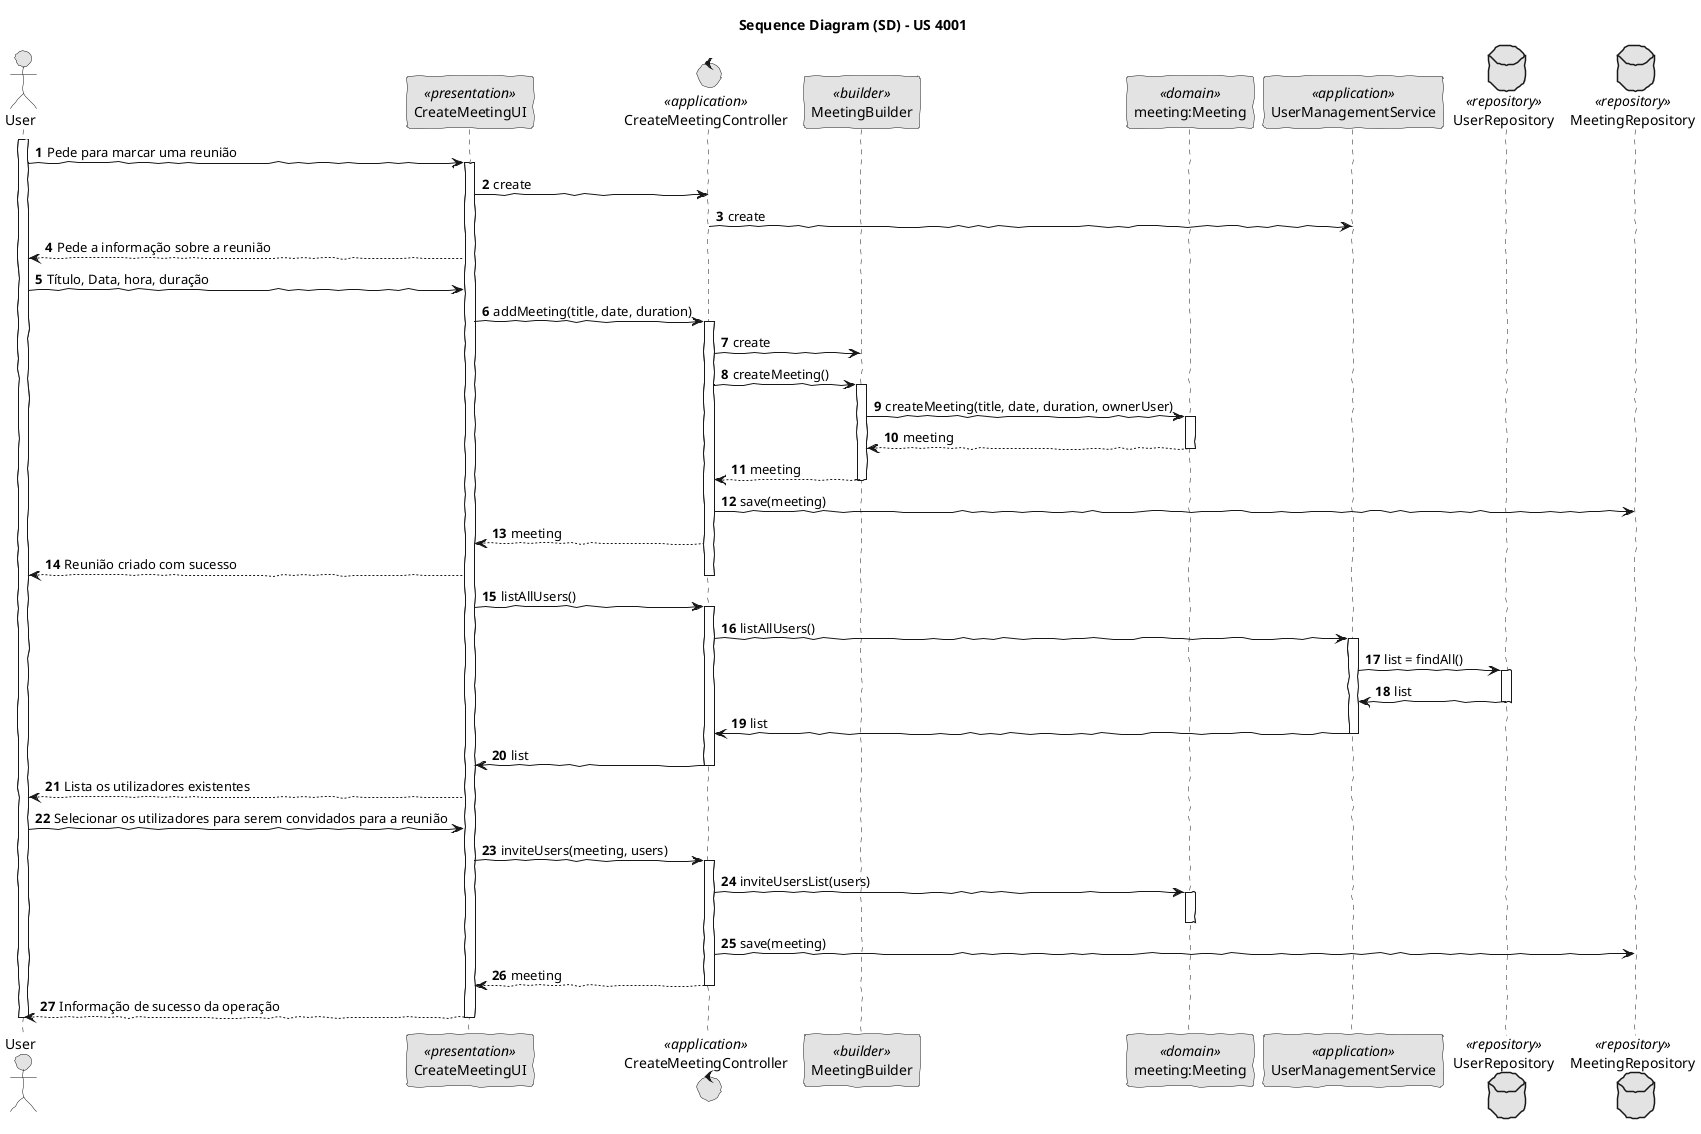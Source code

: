@startuml
skinparam monochrome true
skinparam packageStyle rectangle
skinparam handwritten true
skinparam shadowing false

title Sequence Diagram (SD) - US 4001
autonumber

actor User as Actor
participant CreateMeetingUI as UI <<presentation>>
control CreateMeetingController as Controller <<application>>
participant MeetingBuilder as Builder <<builder>>
participant "meeting:Meeting" as MeetingDomain <<domain>>
participant UserManagementService as Service <<application>>
database UserRepository as UserRepository <<repository>>
database MeetingRepository as MeetingRepository <<repository>>

activate Actor

    Actor -> UI : Pede para marcar uma reunião
    activate UI

        UI -> Controller : create

        Controller -> Service : create

        UI --> Actor : Pede a informação sobre a reunião

        Actor -> UI : Título, Data, hora, duração

        UI -> Controller : addMeeting(title, date, duration)
            activate Controller

               Controller -> Builder : create
               Controller -> Builder : createMeeting()
                        activate Builder

                        Builder -> MeetingDomain  : createMeeting(title, date, duration, ownerUser)
                        activate MeetingDomain

                            MeetingDomain --> Builder  : meeting

                        deactivate MeetingDomain
                        Builder --> Controller  : meeting
                    deactivate Builder
               Controller -> MeetingRepository : save(meeting)
               Controller --> UI : meeting
            UI --> Actor : Reunião criado com sucesso

            deactivate Controller
            UI -> Controller : listAllUsers()
               activate Controller

                    Controller -> Service: listAllUsers()
                    activate Service

                       Service -> UserRepository : list = findAll()
                       activate UserRepository

                       UserRepository -> Service : list
                       deactivate UserRepository
                     Service-> Controller: list
                    deactivate Service
                    Controller -> UI : list
               deactivate Controller

            UI --> Actor : Lista os utilizadores existentes
            Actor -> UI : Selecionar os utilizadores para serem convidados para a reunião

            UI -> Controller : inviteUsers(meeting, users)
            activate Controller

            Controller -> MeetingDomain : inviteUsersList(users)
            
                activate MeetingDomain
                deactivate MeetingDomain
            Controller -> MeetingRepository : save(meeting)
               Controller --> UI : meeting


            deactivate Controller

        UI --> Actor : Informação de sucesso da operação
    deactivate UI
deactivate Actor

@enduml